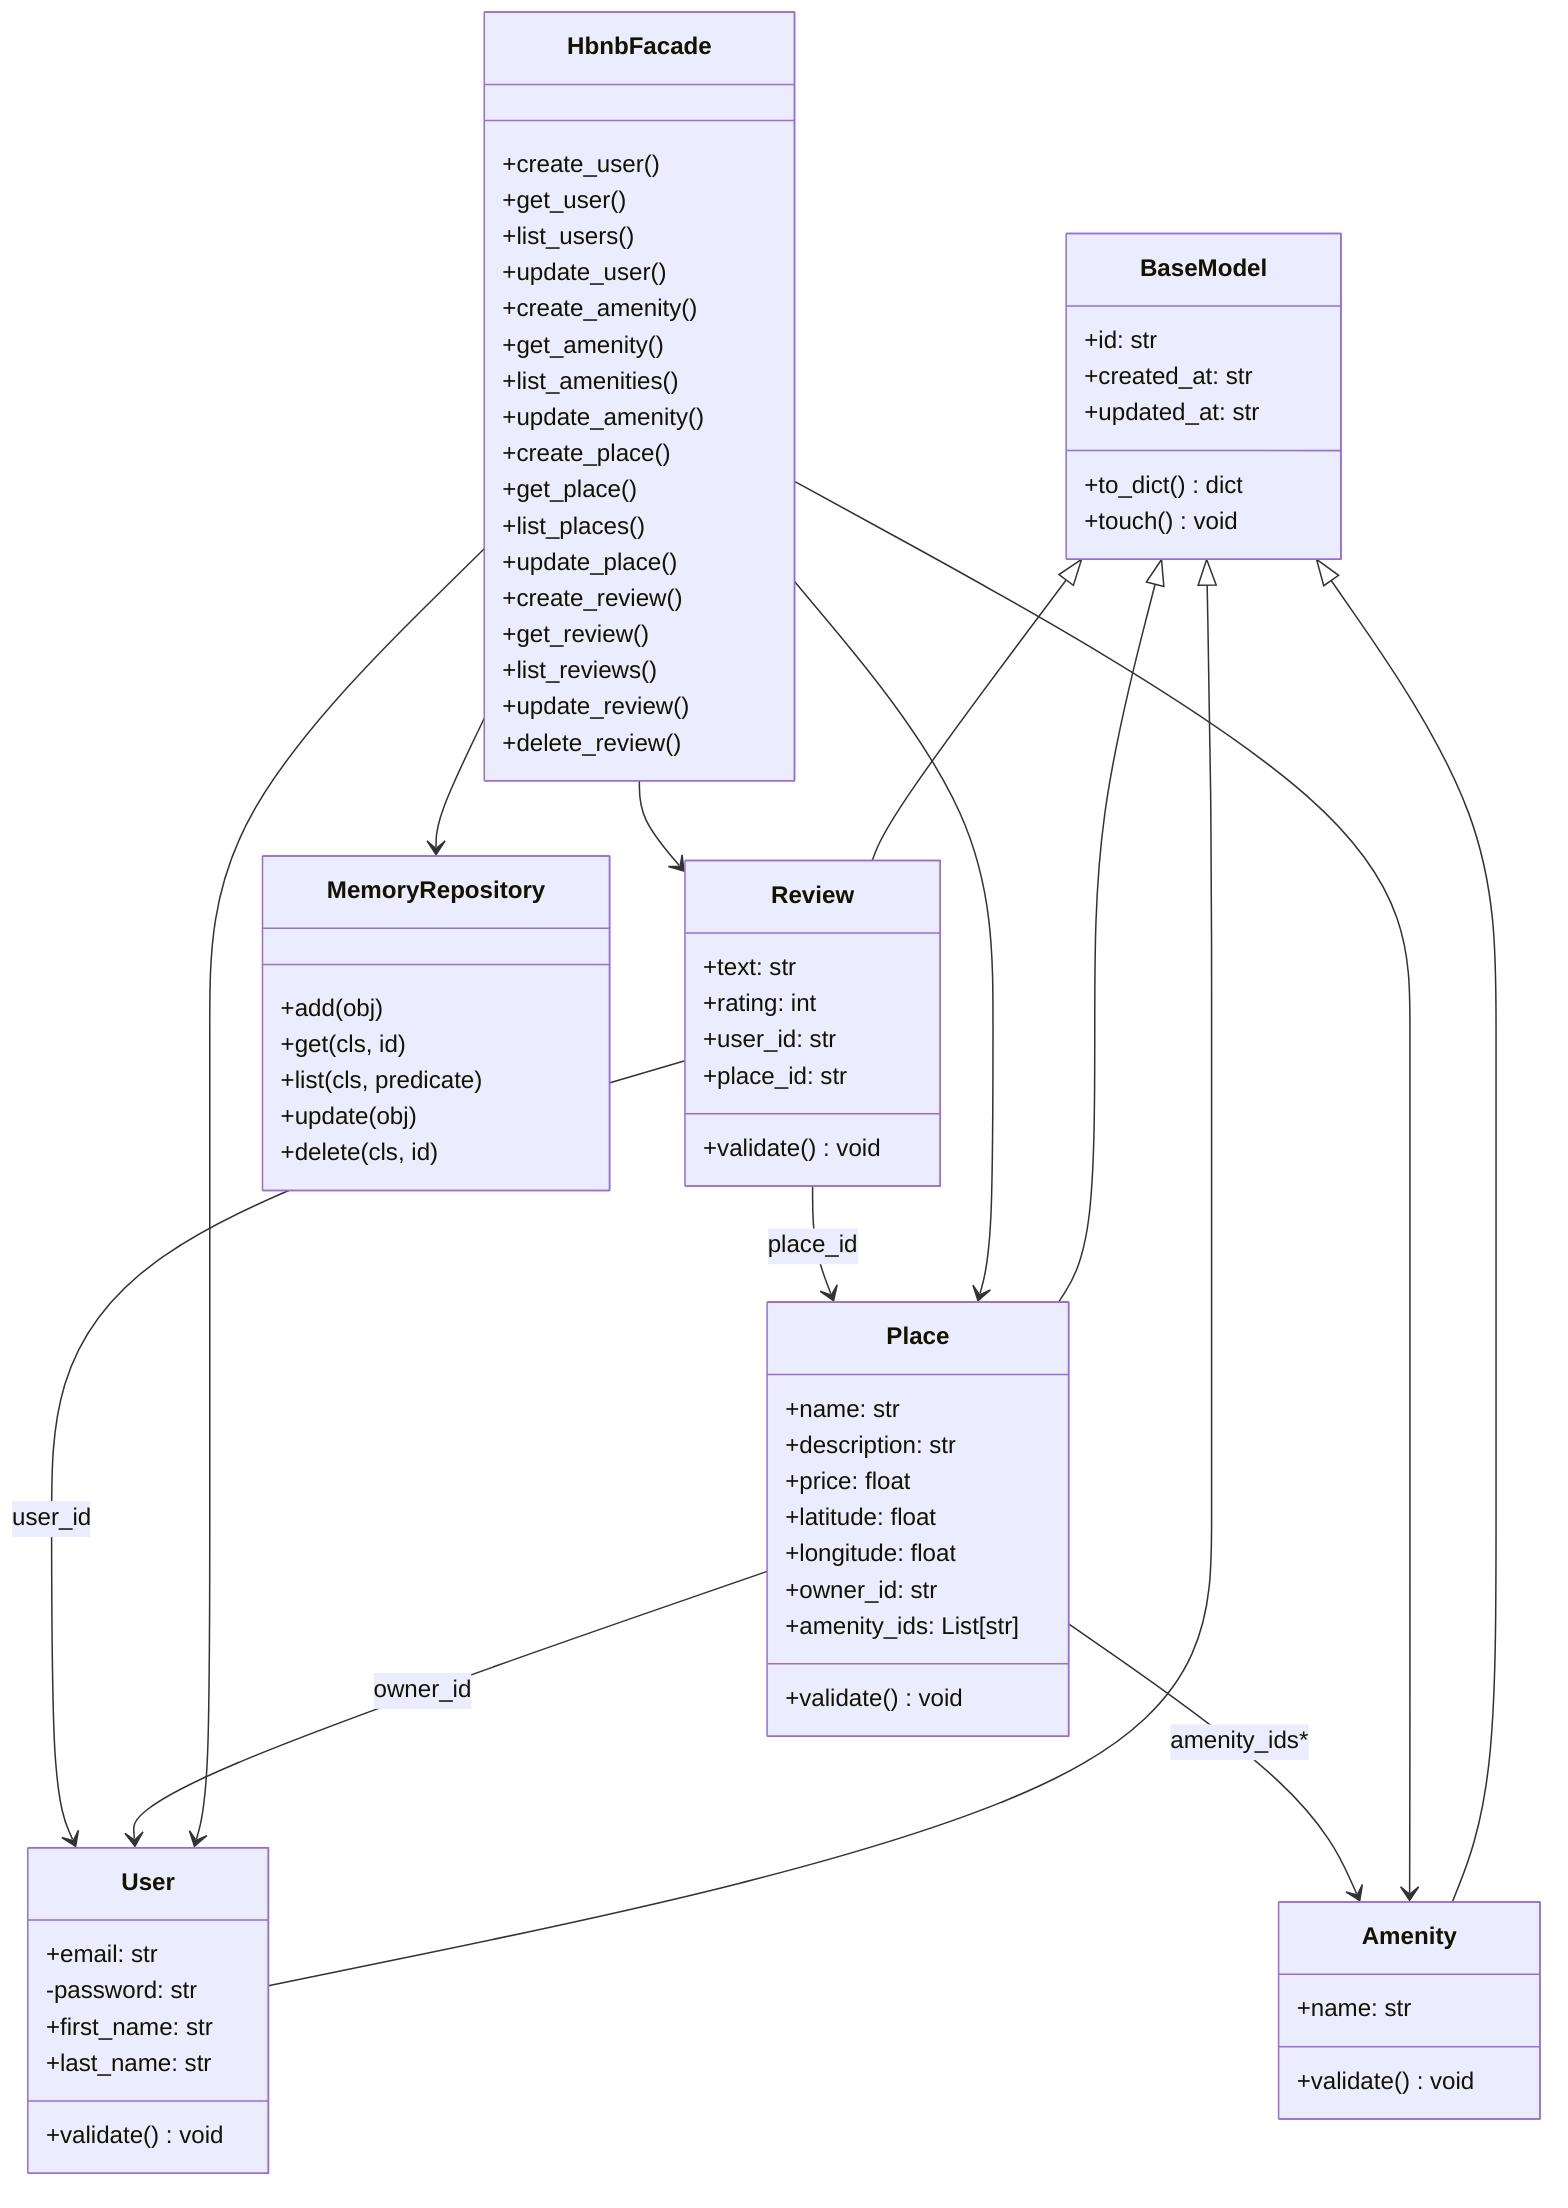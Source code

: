 classDiagram
    class BaseModel {
        +id: str
        +created_at: str
        +updated_at: str
        +to_dict() dict
        +touch() void
    }

    class User {
        +email: str
        -password: str
        +first_name: str
        +last_name: str
        +validate() void
    }

    class Amenity {
        +name: str
        +validate() void
    }

    class Place {
        +name: str
        +description: str
        +price: float
        +latitude: float
        +longitude: float
        +owner_id: str
        +amenity_ids: List[str]
        +validate() void
    }

    class Review {
        +text: str
        +rating: int
        +user_id: str
        +place_id: str
        +validate() void
    }

    class MemoryRepository {
        +add(obj)
        +get(cls, id)
        +list(cls, predicate)
        +update(obj)
        +delete(cls, id)
    }

    class HbnbFacade {
        +create_user()
        +get_user()
        +list_users()
        +update_user()
        +create_amenity()
        +get_amenity()
        +list_amenities()
        +update_amenity()
        +create_place()
        +get_place()
        +list_places()
        +update_place()
        +create_review()
        +get_review()
        +list_reviews()
        +update_review()
        +delete_review()
    }

    BaseModel <|-- User
    BaseModel <|-- Amenity
    BaseModel <|-- Place
    BaseModel <|-- Review

    HbnbFacade --> User
    HbnbFacade --> Amenity
    HbnbFacade --> Place
    HbnbFacade --> Review
    HbnbFacade --> MemoryRepository

    Place --> User : owner_id
    Place --> Amenity : amenity_ids*
    Review --> User : user_id
    Review --> Place : place_id